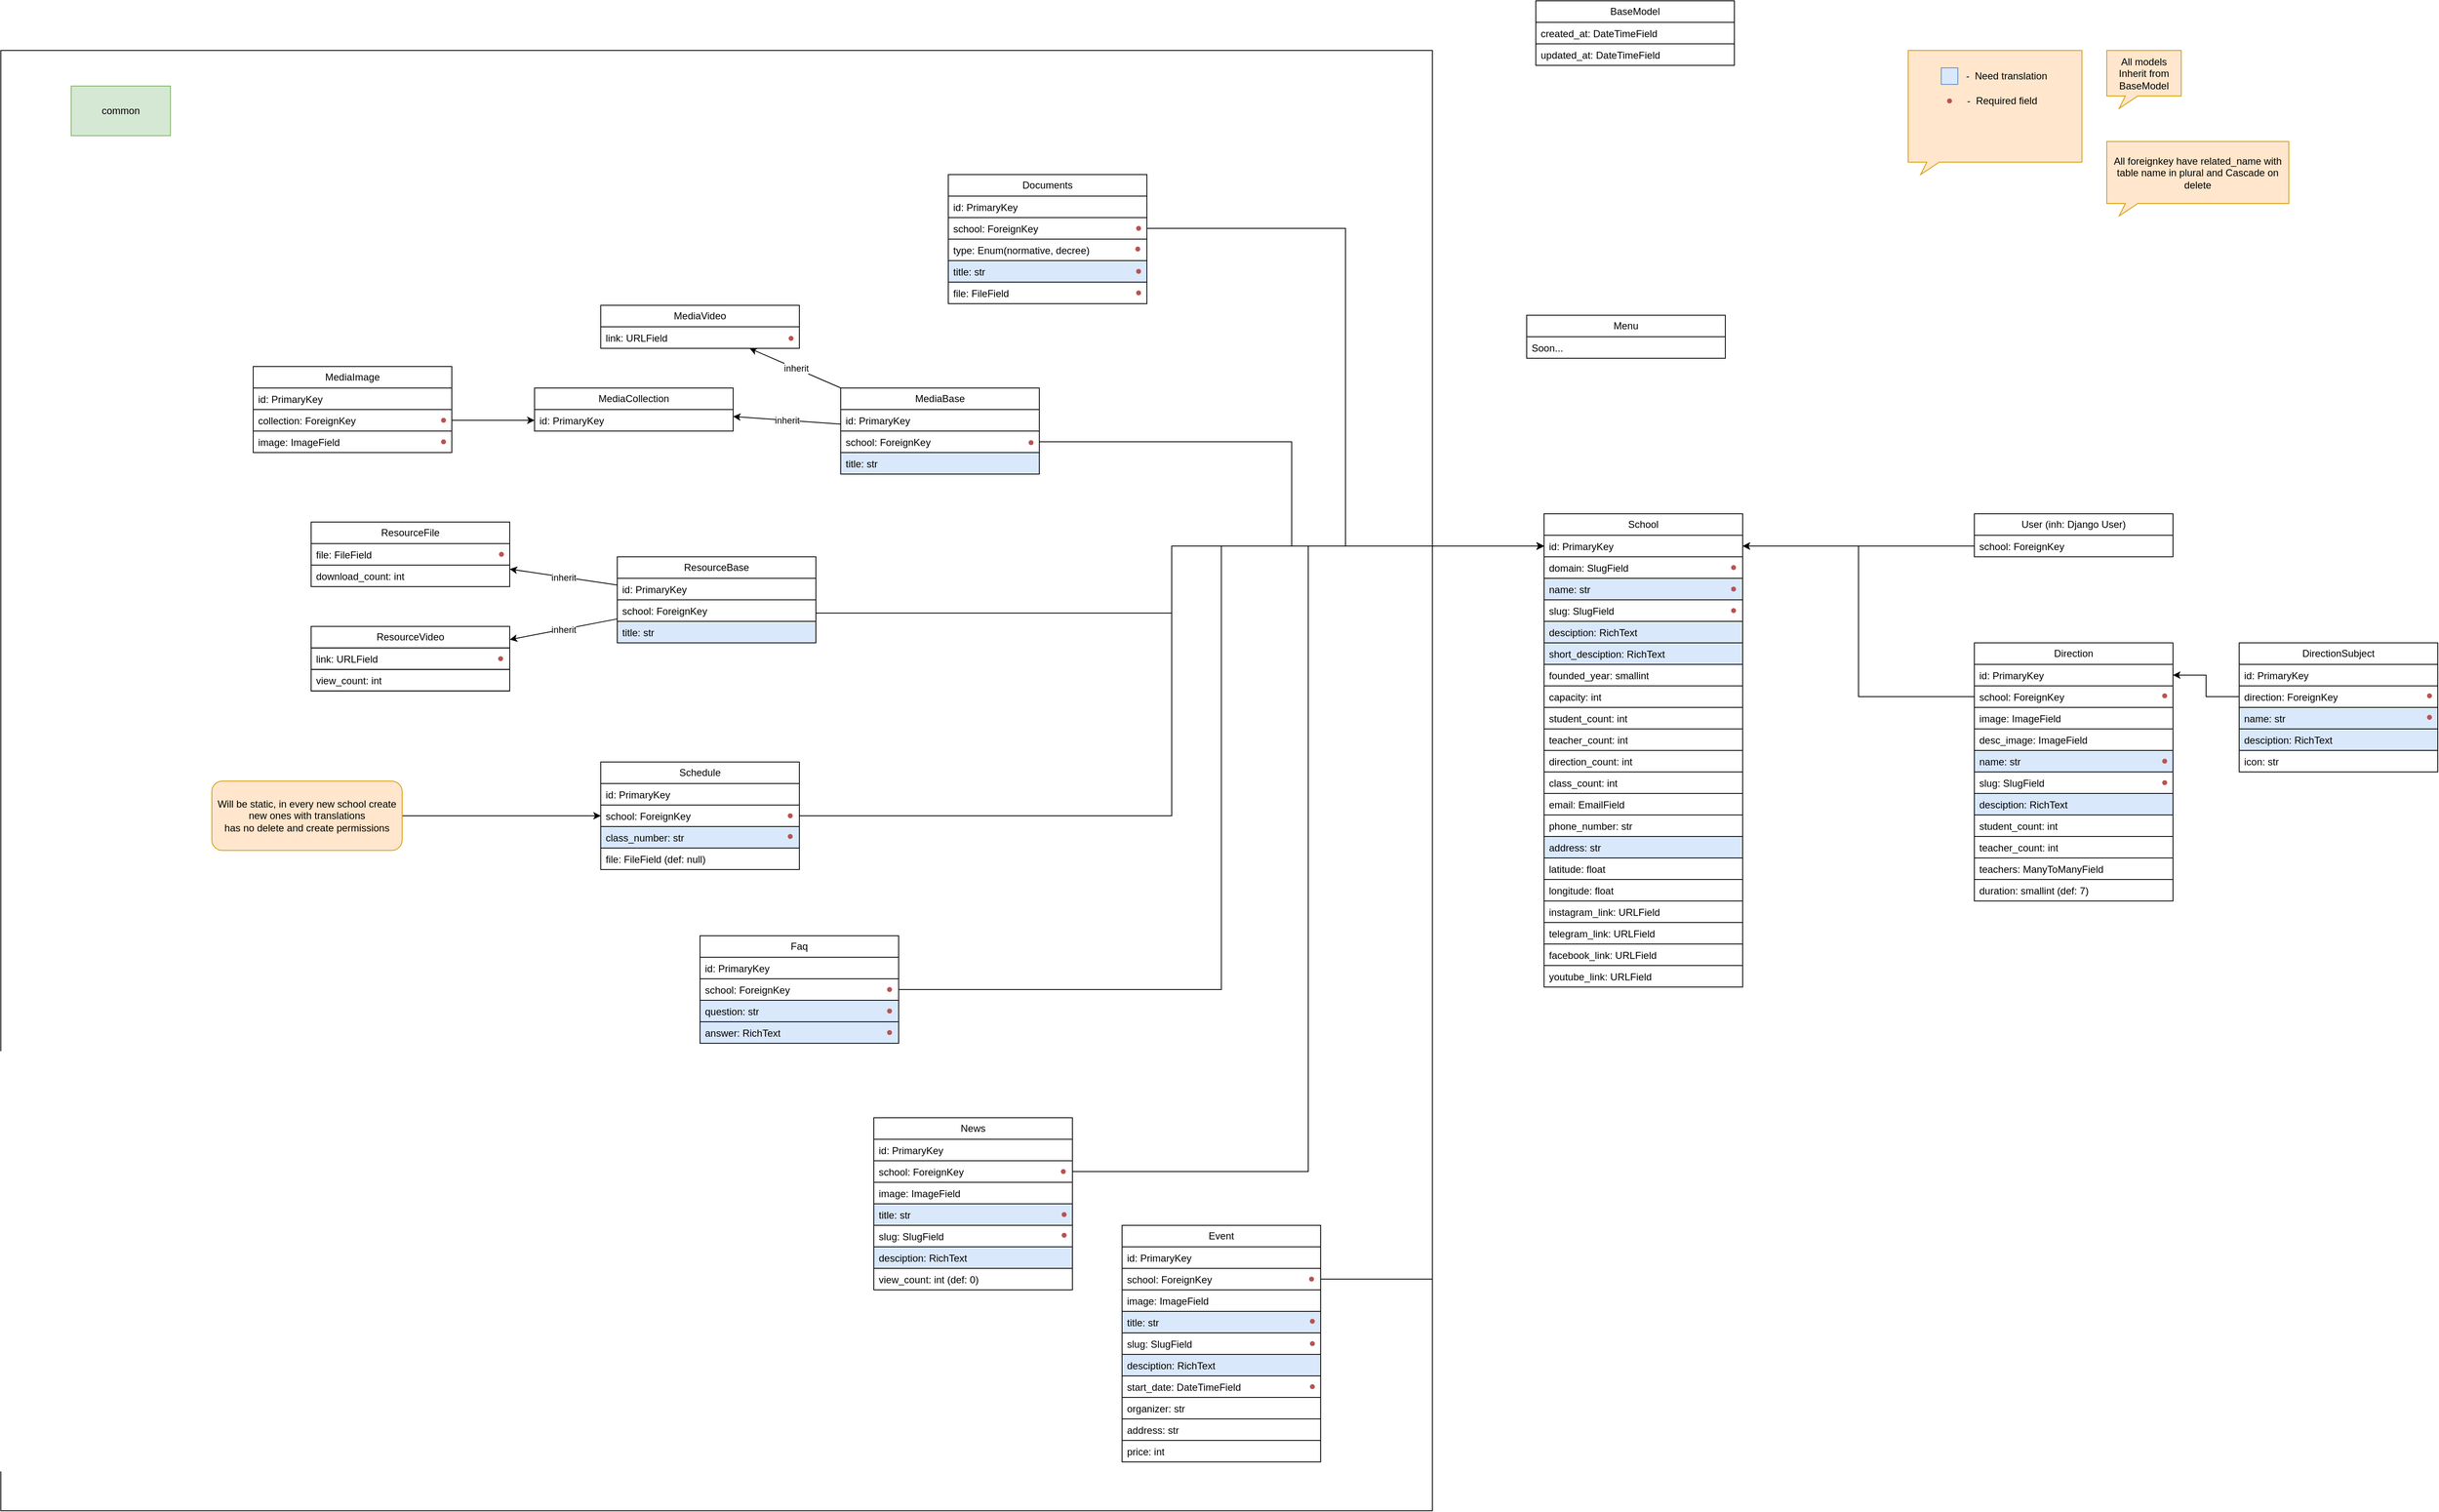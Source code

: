 <mxfile>
    <diagram name="Страница — 1" id="idz48Kh1N43ma_Tko4TW">
        <mxGraphModel dx="1092" dy="522" grid="1" gridSize="10" guides="1" tooltips="1" connect="1" arrows="1" fold="1" page="1" pageScale="1" pageWidth="10000" pageHeight="10000" math="0" shadow="0">
            <root>
                <mxCell id="0"/>
                <mxCell id="1" parent="0"/>
                <mxCell id="mSaknpqcMUBJ54xvDAs8-65" value="User (inh: Django User)" style="swimlane;fontStyle=0;childLayout=stackLayout;horizontal=1;startSize=26;fillColor=none;horizontalStack=0;resizeParent=1;resizeParentMax=0;resizeLast=0;collapsible=1;marginBottom=0;whiteSpace=wrap;html=1;" parent="1" vertex="1">
                    <mxGeometry x="4350" y="1060" width="240" height="52" as="geometry"/>
                </mxCell>
                <mxCell id="mSaknpqcMUBJ54xvDAs8-66" value="school: ForeignKey" style="text;strokeColor=default;fillColor=none;align=left;verticalAlign=top;spacingLeft=4;spacingRight=4;overflow=hidden;rotatable=0;points=[[0,0.5],[1,0.5]];portConstraint=eastwest;whiteSpace=wrap;html=1;" parent="mSaknpqcMUBJ54xvDAs8-65" vertex="1">
                    <mxGeometry y="26" width="240" height="26" as="geometry"/>
                </mxCell>
                <mxCell id="mSaknpqcMUBJ54xvDAs8-78" style="edgeStyle=orthogonalEdgeStyle;rounded=0;orthogonalLoop=1;jettySize=auto;html=1;" parent="1" source="mSaknpqcMUBJ54xvDAs8-66" target="mSaknpqcMUBJ54xvDAs8-53" edge="1">
                    <mxGeometry relative="1" as="geometry"/>
                </mxCell>
                <mxCell id="mSaknpqcMUBJ54xvDAs8-93" style="edgeStyle=orthogonalEdgeStyle;rounded=0;orthogonalLoop=1;jettySize=auto;html=1;" parent="1" source="mSaknpqcMUBJ54xvDAs8-92" target="mSaknpqcMUBJ54xvDAs8-53" edge="1">
                    <mxGeometry relative="1" as="geometry"/>
                </mxCell>
                <mxCell id="mSaknpqcMUBJ54xvDAs8-113" value="BaseModel" style="swimlane;fontStyle=0;childLayout=stackLayout;horizontal=1;startSize=26;fillColor=none;horizontalStack=0;resizeParent=1;resizeParentMax=0;resizeLast=0;collapsible=1;marginBottom=0;whiteSpace=wrap;html=1;" parent="1" vertex="1">
                    <mxGeometry x="3820" y="440" width="240" height="78" as="geometry"/>
                </mxCell>
                <mxCell id="mSaknpqcMUBJ54xvDAs8-114" value="created_at: DateTimeField" style="text;strokeColor=default;fillColor=none;align=left;verticalAlign=top;spacingLeft=4;spacingRight=4;overflow=hidden;rotatable=0;points=[[0,0.5],[1,0.5]];portConstraint=eastwest;whiteSpace=wrap;html=1;" parent="mSaknpqcMUBJ54xvDAs8-113" vertex="1">
                    <mxGeometry y="26" width="240" height="26" as="geometry"/>
                </mxCell>
                <mxCell id="mSaknpqcMUBJ54xvDAs8-115" value="updated_at: DateTimeField" style="text;strokeColor=default;fillColor=none;align=left;verticalAlign=top;spacingLeft=4;spacingRight=4;overflow=hidden;rotatable=0;points=[[0,0.5],[1,0.5]];portConstraint=eastwest;whiteSpace=wrap;html=1;" parent="mSaknpqcMUBJ54xvDAs8-113" vertex="1">
                    <mxGeometry y="52" width="240" height="26" as="geometry"/>
                </mxCell>
                <mxCell id="mSaknpqcMUBJ54xvDAs8-118" value="All models&lt;div&gt;Inherit from&lt;/div&gt;&lt;div&gt;BaseModel&lt;/div&gt;" style="whiteSpace=wrap;html=1;shape=mxgraph.basic.rectCallout;dx=30;dy=15;boundedLbl=1;fillColor=#ffe6cc;strokeColor=#d79b00;" parent="1" vertex="1">
                    <mxGeometry x="4510" y="500" width="90" height="70" as="geometry"/>
                </mxCell>
                <mxCell id="mSaknpqcMUBJ54xvDAs8-126" style="edgeStyle=orthogonalEdgeStyle;rounded=0;orthogonalLoop=1;jettySize=auto;html=1;" parent="1" source="mSaknpqcMUBJ54xvDAs8-125" target="mSaknpqcMUBJ54xvDAs8-123" edge="1">
                    <mxGeometry relative="1" as="geometry"/>
                </mxCell>
                <mxCell id="mSaknpqcMUBJ54xvDAs8-134" value="All foreignkey&amp;nbsp;&lt;span style=&quot;background-color: transparent; color: light-dark(rgb(0, 0, 0), rgb(255, 255, 255));&quot;&gt;have&amp;nbsp;related_name with table name in plural and Cascade on delete&lt;/span&gt;" style="whiteSpace=wrap;html=1;shape=mxgraph.basic.rectCallout;dx=30;dy=15;boundedLbl=1;fillColor=#ffe6cc;strokeColor=#d79b00;" parent="1" vertex="1">
                    <mxGeometry x="4510" y="610" width="220" height="90" as="geometry"/>
                </mxCell>
                <mxCell id="mSaknpqcMUBJ54xvDAs8-146" style="edgeStyle=orthogonalEdgeStyle;rounded=0;orthogonalLoop=1;jettySize=auto;html=1;" parent="1" source="mSaknpqcMUBJ54xvDAs8-137" target="mSaknpqcMUBJ54xvDAs8-53" edge="1">
                    <mxGeometry relative="1" as="geometry"/>
                </mxCell>
                <mxCell id="mSaknpqcMUBJ54xvDAs8-169" style="edgeStyle=orthogonalEdgeStyle;rounded=0;orthogonalLoop=1;jettySize=auto;html=1;" parent="1" source="mSaknpqcMUBJ54xvDAs8-163" target="mSaknpqcMUBJ54xvDAs8-53" edge="1">
                    <mxGeometry relative="1" as="geometry"/>
                </mxCell>
                <mxCell id="mSaknpqcMUBJ54xvDAs8-186" style="edgeStyle=orthogonalEdgeStyle;rounded=0;orthogonalLoop=1;jettySize=auto;html=1;" parent="1" source="mSaknpqcMUBJ54xvDAs8-177" target="mSaknpqcMUBJ54xvDAs8-53" edge="1">
                    <mxGeometry relative="1" as="geometry"/>
                </mxCell>
                <mxCell id="mSaknpqcMUBJ54xvDAs8-206" style="edgeStyle=orthogonalEdgeStyle;rounded=0;orthogonalLoop=1;jettySize=auto;html=1;" parent="1" source="mSaknpqcMUBJ54xvDAs8-205" target="mSaknpqcMUBJ54xvDAs8-200" edge="1">
                    <mxGeometry relative="1" as="geometry"/>
                </mxCell>
                <mxCell id="mSaknpqcMUBJ54xvDAs8-205" value="Will be static, in every new school create new ones with translations&lt;div&gt;has no delete and create permissions&lt;/div&gt;" style="rounded=1;whiteSpace=wrap;html=1;fillColor=#ffe6cc;strokeColor=#d79b00;" parent="1" vertex="1">
                    <mxGeometry x="2220" y="1383.13" width="230" height="83.75" as="geometry"/>
                </mxCell>
                <mxCell id="mSaknpqcMUBJ54xvDAs8-207" style="edgeStyle=orthogonalEdgeStyle;rounded=0;orthogonalLoop=1;jettySize=auto;html=1;" parent="1" source="mSaknpqcMUBJ54xvDAs8-202" target="mSaknpqcMUBJ54xvDAs8-53" edge="1">
                    <mxGeometry relative="1" as="geometry"/>
                </mxCell>
                <mxCell id="mSaknpqcMUBJ54xvDAs8-230" value="" style="group" parent="1" vertex="1" connectable="0">
                    <mxGeometry x="4270" y="500" width="210" height="150" as="geometry"/>
                </mxCell>
                <mxCell id="mSaknpqcMUBJ54xvDAs8-156" value="" style="whiteSpace=wrap;html=1;shape=mxgraph.basic.rectCallout;dx=30;dy=15;boundedLbl=1;strokeColor=#d79b00;fillColor=#ffe6cc;" parent="mSaknpqcMUBJ54xvDAs8-230" vertex="1">
                    <mxGeometry width="210" height="150" as="geometry"/>
                </mxCell>
                <mxCell id="mSaknpqcMUBJ54xvDAs8-224" value="" style="group" parent="mSaknpqcMUBJ54xvDAs8-230" vertex="1" connectable="0">
                    <mxGeometry x="40" y="16" width="130" height="30" as="geometry"/>
                </mxCell>
                <mxCell id="mSaknpqcMUBJ54xvDAs8-221" value="&amp;nbsp;-&amp;nbsp; Need translation" style="rounded=0;whiteSpace=wrap;html=1;fillColor=none;align=right;strokeColor=none;" parent="mSaknpqcMUBJ54xvDAs8-224" vertex="1">
                    <mxGeometry width="130" height="30" as="geometry"/>
                </mxCell>
                <mxCell id="mSaknpqcMUBJ54xvDAs8-223" value="" style="rounded=0;whiteSpace=wrap;html=1;fillColor=#dae8fc;strokeColor=#6c8ebf;" parent="mSaknpqcMUBJ54xvDAs8-224" vertex="1">
                    <mxGeometry y="5" width="20" height="20" as="geometry"/>
                </mxCell>
                <mxCell id="mSaknpqcMUBJ54xvDAs8-225" value="" style="group" parent="mSaknpqcMUBJ54xvDAs8-230" vertex="1" connectable="0">
                    <mxGeometry x="40" y="46" width="130" height="30" as="geometry"/>
                </mxCell>
                <mxCell id="mSaknpqcMUBJ54xvDAs8-229" value="" style="group" parent="mSaknpqcMUBJ54xvDAs8-225" vertex="1" connectable="0">
                    <mxGeometry width="130" height="30" as="geometry"/>
                </mxCell>
                <mxCell id="mSaknpqcMUBJ54xvDAs8-226" value="-&amp;nbsp; Required field" style="rounded=0;whiteSpace=wrap;html=1;fillColor=none;align=right;strokeColor=none;" parent="mSaknpqcMUBJ54xvDAs8-229" vertex="1">
                    <mxGeometry x="-2" width="120" height="30" as="geometry"/>
                </mxCell>
                <mxCell id="mSaknpqcMUBJ54xvDAs8-228" value="" style="shape=waypoint;sketch=0;fillStyle=solid;size=6;pointerEvents=1;points=[];fillColor=#f8cecc;resizable=0;rotatable=0;perimeter=centerPerimeter;snapToPoint=1;strokeColor=#b85450;" parent="mSaknpqcMUBJ54xvDAs8-229" vertex="1">
                    <mxGeometry y="5" width="20" height="20" as="geometry"/>
                </mxCell>
                <mxCell id="mSaknpqcMUBJ54xvDAs8-254" style="edgeStyle=orthogonalEdgeStyle;rounded=0;orthogonalLoop=1;jettySize=auto;html=1;" parent="1" source="mSaknpqcMUBJ54xvDAs8-251" target="mSaknpqcMUBJ54xvDAs8-53" edge="1">
                    <mxGeometry relative="1" as="geometry">
                        <Array as="points">
                            <mxPoint x="3380" y="1180"/>
                            <mxPoint x="3380" y="1099"/>
                        </Array>
                    </mxGeometry>
                </mxCell>
                <mxCell id="mSaknpqcMUBJ54xvDAs8-272" value="" style="group" parent="1" vertex="1" connectable="0">
                    <mxGeometry x="2690" y="1360" width="240" height="130" as="geometry"/>
                </mxCell>
                <mxCell id="mSaknpqcMUBJ54xvDAs8-200" value="Schedule" style="swimlane;fontStyle=0;childLayout=stackLayout;horizontal=1;startSize=26;fillColor=none;horizontalStack=0;resizeParent=1;resizeParentMax=0;resizeLast=0;collapsible=1;marginBottom=0;whiteSpace=wrap;html=1;" parent="mSaknpqcMUBJ54xvDAs8-272" vertex="1">
                    <mxGeometry width="240" height="130" as="geometry"/>
                </mxCell>
                <mxCell id="mSaknpqcMUBJ54xvDAs8-201" value="id: PrimaryKey" style="text;strokeColor=default;fillColor=none;align=left;verticalAlign=top;spacingLeft=4;spacingRight=4;overflow=hidden;rotatable=0;points=[[0,0.5],[1,0.5]];portConstraint=eastwest;whiteSpace=wrap;html=1;" parent="mSaknpqcMUBJ54xvDAs8-200" vertex="1">
                    <mxGeometry y="26" width="240" height="26" as="geometry"/>
                </mxCell>
                <mxCell id="mSaknpqcMUBJ54xvDAs8-202" value="school: ForeignKey" style="text;strokeColor=default;fillColor=none;align=left;verticalAlign=top;spacingLeft=4;spacingRight=4;overflow=hidden;rotatable=0;points=[[0,0.5],[1,0.5]];portConstraint=eastwest;whiteSpace=wrap;html=1;" parent="mSaknpqcMUBJ54xvDAs8-200" vertex="1">
                    <mxGeometry y="52" width="240" height="26" as="geometry"/>
                </mxCell>
                <mxCell id="mSaknpqcMUBJ54xvDAs8-203" value="class_number: str" style="text;strokeColor=#000000;fillColor=#dae8fc;align=left;verticalAlign=top;spacingLeft=4;spacingRight=4;overflow=hidden;rotatable=0;points=[[0,0.5],[1,0.5]];portConstraint=eastwest;whiteSpace=wrap;html=1;" parent="mSaknpqcMUBJ54xvDAs8-200" vertex="1">
                    <mxGeometry y="78" width="240" height="26" as="geometry"/>
                </mxCell>
                <mxCell id="mSaknpqcMUBJ54xvDAs8-204" value="file: FileField (def: null)" style="text;strokeColor=#000000;fillColor=none;align=left;verticalAlign=top;spacingLeft=4;spacingRight=4;overflow=hidden;rotatable=0;points=[[0,0.5],[1,0.5]];portConstraint=eastwest;whiteSpace=wrap;html=1;" parent="mSaknpqcMUBJ54xvDAs8-200" vertex="1">
                    <mxGeometry y="104" width="240" height="26" as="geometry"/>
                </mxCell>
                <mxCell id="mSaknpqcMUBJ54xvDAs8-241" value="&#xa;" style="shape=waypoint;sketch=0;fillStyle=solid;size=6;pointerEvents=1;points=[];fillColor=#f8cecc;resizable=0;rotatable=0;perimeter=centerPerimeter;snapToPoint=1;strokeColor=#b85450;" parent="mSaknpqcMUBJ54xvDAs8-272" vertex="1">
                    <mxGeometry x="219" y="80" width="20" height="20" as="geometry"/>
                </mxCell>
                <mxCell id="mSaknpqcMUBJ54xvDAs8-242" value="&#xa;" style="shape=waypoint;sketch=0;fillStyle=solid;size=6;pointerEvents=1;points=[];fillColor=#f8cecc;resizable=0;rotatable=0;perimeter=centerPerimeter;snapToPoint=1;strokeColor=#b85450;" parent="mSaknpqcMUBJ54xvDAs8-272" vertex="1">
                    <mxGeometry x="219" y="55" width="20" height="20" as="geometry"/>
                </mxCell>
                <mxCell id="mSaknpqcMUBJ54xvDAs8-273" value="" style="group" parent="1" vertex="1" connectable="0">
                    <mxGeometry x="2810" y="1570" width="240" height="130" as="geometry"/>
                </mxCell>
                <mxCell id="mSaknpqcMUBJ54xvDAs8-175" value="Faq" style="swimlane;fontStyle=0;childLayout=stackLayout;horizontal=1;startSize=26;fillColor=none;horizontalStack=0;resizeParent=1;resizeParentMax=0;resizeLast=0;collapsible=1;marginBottom=0;whiteSpace=wrap;html=1;" parent="mSaknpqcMUBJ54xvDAs8-273" vertex="1">
                    <mxGeometry width="240" height="130" as="geometry"/>
                </mxCell>
                <mxCell id="mSaknpqcMUBJ54xvDAs8-176" value="id: PrimaryKey" style="text;strokeColor=default;fillColor=none;align=left;verticalAlign=top;spacingLeft=4;spacingRight=4;overflow=hidden;rotatable=0;points=[[0,0.5],[1,0.5]];portConstraint=eastwest;whiteSpace=wrap;html=1;" parent="mSaknpqcMUBJ54xvDAs8-175" vertex="1">
                    <mxGeometry y="26" width="240" height="26" as="geometry"/>
                </mxCell>
                <mxCell id="mSaknpqcMUBJ54xvDAs8-177" value="school: ForeignKey" style="text;strokeColor=default;fillColor=none;align=left;verticalAlign=top;spacingLeft=4;spacingRight=4;overflow=hidden;rotatable=0;points=[[0,0.5],[1,0.5]];portConstraint=eastwest;whiteSpace=wrap;html=1;" parent="mSaknpqcMUBJ54xvDAs8-175" vertex="1">
                    <mxGeometry y="52" width="240" height="26" as="geometry"/>
                </mxCell>
                <mxCell id="mSaknpqcMUBJ54xvDAs8-179" value="question: str" style="text;strokeColor=#000000;fillColor=#dae8fc;align=left;verticalAlign=top;spacingLeft=4;spacingRight=4;overflow=hidden;rotatable=0;points=[[0,0.5],[1,0.5]];portConstraint=eastwest;whiteSpace=wrap;html=1;" parent="mSaknpqcMUBJ54xvDAs8-175" vertex="1">
                    <mxGeometry y="78" width="240" height="26" as="geometry"/>
                </mxCell>
                <mxCell id="mSaknpqcMUBJ54xvDAs8-181" value="answer: RichText" style="text;strokeColor=#000000;fillColor=#dae8fc;align=left;verticalAlign=top;spacingLeft=4;spacingRight=4;overflow=hidden;rotatable=0;points=[[0,0.5],[1,0.5]];portConstraint=eastwest;whiteSpace=wrap;html=1;" parent="mSaknpqcMUBJ54xvDAs8-175" vertex="1">
                    <mxGeometry y="104" width="240" height="26" as="geometry"/>
                </mxCell>
                <mxCell id="mSaknpqcMUBJ54xvDAs8-238" value="&#xa;" style="shape=waypoint;sketch=0;fillStyle=solid;size=6;pointerEvents=1;points=[];fillColor=#f8cecc;resizable=0;rotatable=0;perimeter=centerPerimeter;snapToPoint=1;strokeColor=#b85450;" parent="mSaknpqcMUBJ54xvDAs8-273" vertex="1">
                    <mxGeometry x="219" y="55" width="20" height="20" as="geometry"/>
                </mxCell>
                <mxCell id="mSaknpqcMUBJ54xvDAs8-239" value="&#xa;" style="shape=waypoint;sketch=0;fillStyle=solid;size=6;pointerEvents=1;points=[];fillColor=#f8cecc;resizable=0;rotatable=0;perimeter=centerPerimeter;snapToPoint=1;strokeColor=#b85450;" parent="mSaknpqcMUBJ54xvDAs8-273" vertex="1">
                    <mxGeometry x="219" y="81" width="20" height="20" as="geometry"/>
                </mxCell>
                <mxCell id="mSaknpqcMUBJ54xvDAs8-240" value="&#xa;" style="shape=waypoint;sketch=0;fillStyle=solid;size=6;pointerEvents=1;points=[];fillColor=#f8cecc;resizable=0;rotatable=0;perimeter=centerPerimeter;snapToPoint=1;strokeColor=#b85450;" parent="mSaknpqcMUBJ54xvDAs8-273" vertex="1">
                    <mxGeometry x="219" y="107" width="20" height="20" as="geometry"/>
                </mxCell>
                <mxCell id="mSaknpqcMUBJ54xvDAs8-274" value="" style="group" parent="1" vertex="1" connectable="0">
                    <mxGeometry x="3020" y="1790" width="240" height="208" as="geometry"/>
                </mxCell>
                <mxCell id="mSaknpqcMUBJ54xvDAs8-135" value="News" style="swimlane;fontStyle=0;childLayout=stackLayout;horizontal=1;startSize=26;fillColor=none;horizontalStack=0;resizeParent=1;resizeParentMax=0;resizeLast=0;collapsible=1;marginBottom=0;whiteSpace=wrap;html=1;" parent="mSaknpqcMUBJ54xvDAs8-274" vertex="1">
                    <mxGeometry width="240" height="208" as="geometry"/>
                </mxCell>
                <mxCell id="mSaknpqcMUBJ54xvDAs8-136" value="id: PrimaryKey" style="text;strokeColor=default;fillColor=none;align=left;verticalAlign=top;spacingLeft=4;spacingRight=4;overflow=hidden;rotatable=0;points=[[0,0.5],[1,0.5]];portConstraint=eastwest;whiteSpace=wrap;html=1;" parent="mSaknpqcMUBJ54xvDAs8-135" vertex="1">
                    <mxGeometry y="26" width="240" height="26" as="geometry"/>
                </mxCell>
                <mxCell id="mSaknpqcMUBJ54xvDAs8-137" value="school: ForeignKey" style="text;strokeColor=default;fillColor=none;align=left;verticalAlign=top;spacingLeft=4;spacingRight=4;overflow=hidden;rotatable=0;points=[[0,0.5],[1,0.5]];portConstraint=eastwest;whiteSpace=wrap;html=1;" parent="mSaknpqcMUBJ54xvDAs8-135" vertex="1">
                    <mxGeometry y="52" width="240" height="26" as="geometry"/>
                </mxCell>
                <mxCell id="mSaknpqcMUBJ54xvDAs8-138" value="image: ImageField" style="text;strokeColor=default;fillColor=none;align=left;verticalAlign=top;spacingLeft=4;spacingRight=4;overflow=hidden;rotatable=0;points=[[0,0.5],[1,0.5]];portConstraint=eastwest;whiteSpace=wrap;html=1;" parent="mSaknpqcMUBJ54xvDAs8-135" vertex="1">
                    <mxGeometry y="78" width="240" height="26" as="geometry"/>
                </mxCell>
                <mxCell id="mSaknpqcMUBJ54xvDAs8-152" value="title: str" style="text;strokeColor=#000000;fillColor=#dae8fc;align=left;verticalAlign=top;spacingLeft=4;spacingRight=4;overflow=hidden;rotatable=0;points=[[0,0.5],[1,0.5]];portConstraint=eastwest;whiteSpace=wrap;html=1;" parent="mSaknpqcMUBJ54xvDAs8-135" vertex="1">
                    <mxGeometry y="104" width="240" height="26" as="geometry"/>
                </mxCell>
                <mxCell id="mSaknpqcMUBJ54xvDAs8-140" value="slug: SlugField" style="text;strokeColor=#000000;fillColor=none;align=left;verticalAlign=top;spacingLeft=4;spacingRight=4;overflow=hidden;rotatable=0;points=[[0,0.5],[1,0.5]];portConstraint=eastwest;whiteSpace=wrap;html=1;" parent="mSaknpqcMUBJ54xvDAs8-135" vertex="1">
                    <mxGeometry y="130" width="240" height="26" as="geometry"/>
                </mxCell>
                <mxCell id="mSaknpqcMUBJ54xvDAs8-141" value="desciption: RichText" style="text;strokeColor=#000000;fillColor=#dae8fc;align=left;verticalAlign=top;spacingLeft=4;spacingRight=4;overflow=hidden;rotatable=0;points=[[0,0.5],[1,0.5]];portConstraint=eastwest;whiteSpace=wrap;html=1;" parent="mSaknpqcMUBJ54xvDAs8-135" vertex="1">
                    <mxGeometry y="156" width="240" height="26" as="geometry"/>
                </mxCell>
                <mxCell id="mSaknpqcMUBJ54xvDAs8-142" value="view_count: int (def: 0)" style="text;align=left;verticalAlign=top;spacingLeft=4;spacingRight=4;overflow=hidden;rotatable=0;points=[[0,0.5],[1,0.5]];portConstraint=eastwest;whiteSpace=wrap;html=1;strokeColor=default;" parent="mSaknpqcMUBJ54xvDAs8-135" vertex="1">
                    <mxGeometry y="182" width="240" height="26" as="geometry"/>
                </mxCell>
                <mxCell id="mSaknpqcMUBJ54xvDAs8-235" value="&#xa;" style="shape=waypoint;sketch=0;fillStyle=solid;size=6;pointerEvents=1;points=[];fillColor=#f8cecc;resizable=0;rotatable=0;perimeter=centerPerimeter;snapToPoint=1;strokeColor=#b85450;" parent="mSaknpqcMUBJ54xvDAs8-274" vertex="1">
                    <mxGeometry x="219" y="55" width="20" height="20" as="geometry"/>
                </mxCell>
                <mxCell id="mSaknpqcMUBJ54xvDAs8-236" value="&#xa;" style="shape=waypoint;sketch=0;fillStyle=solid;size=6;pointerEvents=1;points=[];fillColor=#f8cecc;resizable=0;rotatable=0;perimeter=centerPerimeter;snapToPoint=1;strokeColor=#b85450;" parent="mSaknpqcMUBJ54xvDAs8-274" vertex="1">
                    <mxGeometry x="220" y="107" width="20" height="20" as="geometry"/>
                </mxCell>
                <mxCell id="mSaknpqcMUBJ54xvDAs8-237" value="&#xa;" style="shape=waypoint;sketch=0;fillStyle=solid;size=6;pointerEvents=1;points=[];fillColor=#f8cecc;resizable=0;rotatable=0;perimeter=centerPerimeter;snapToPoint=1;strokeColor=#b85450;" parent="mSaknpqcMUBJ54xvDAs8-274" vertex="1">
                    <mxGeometry x="220" y="132" width="20" height="20" as="geometry"/>
                </mxCell>
                <mxCell id="mSaknpqcMUBJ54xvDAs8-275" value="" style="group" parent="1" vertex="1" connectable="0">
                    <mxGeometry x="3320" y="1920" width="240" height="286" as="geometry"/>
                </mxCell>
                <mxCell id="mSaknpqcMUBJ54xvDAs8-161" value="Event" style="swimlane;fontStyle=0;childLayout=stackLayout;horizontal=1;startSize=26;fillColor=none;horizontalStack=0;resizeParent=1;resizeParentMax=0;resizeLast=0;collapsible=1;marginBottom=0;whiteSpace=wrap;html=1;" parent="mSaknpqcMUBJ54xvDAs8-275" vertex="1">
                    <mxGeometry width="240" height="286" as="geometry"/>
                </mxCell>
                <mxCell id="mSaknpqcMUBJ54xvDAs8-162" value="id: PrimaryKey" style="text;strokeColor=default;fillColor=none;align=left;verticalAlign=top;spacingLeft=4;spacingRight=4;overflow=hidden;rotatable=0;points=[[0,0.5],[1,0.5]];portConstraint=eastwest;whiteSpace=wrap;html=1;" parent="mSaknpqcMUBJ54xvDAs8-161" vertex="1">
                    <mxGeometry y="26" width="240" height="26" as="geometry"/>
                </mxCell>
                <mxCell id="mSaknpqcMUBJ54xvDAs8-163" value="school: ForeignKey" style="text;strokeColor=default;fillColor=none;align=left;verticalAlign=top;spacingLeft=4;spacingRight=4;overflow=hidden;rotatable=0;points=[[0,0.5],[1,0.5]];portConstraint=eastwest;whiteSpace=wrap;html=1;" parent="mSaknpqcMUBJ54xvDAs8-161" vertex="1">
                    <mxGeometry y="52" width="240" height="26" as="geometry"/>
                </mxCell>
                <mxCell id="mSaknpqcMUBJ54xvDAs8-164" value="image: ImageField" style="text;strokeColor=default;fillColor=none;align=left;verticalAlign=top;spacingLeft=4;spacingRight=4;overflow=hidden;rotatable=0;points=[[0,0.5],[1,0.5]];portConstraint=eastwest;whiteSpace=wrap;html=1;" parent="mSaknpqcMUBJ54xvDAs8-161" vertex="1">
                    <mxGeometry y="78" width="240" height="26" as="geometry"/>
                </mxCell>
                <mxCell id="mSaknpqcMUBJ54xvDAs8-165" value="title: str" style="text;strokeColor=#000000;fillColor=#dae8fc;align=left;verticalAlign=top;spacingLeft=4;spacingRight=4;overflow=hidden;rotatable=0;points=[[0,0.5],[1,0.5]];portConstraint=eastwest;whiteSpace=wrap;html=1;" parent="mSaknpqcMUBJ54xvDAs8-161" vertex="1">
                    <mxGeometry y="104" width="240" height="26" as="geometry"/>
                </mxCell>
                <mxCell id="mSaknpqcMUBJ54xvDAs8-166" value="slug: SlugField" style="text;strokeColor=#000000;fillColor=none;align=left;verticalAlign=top;spacingLeft=4;spacingRight=4;overflow=hidden;rotatable=0;points=[[0,0.5],[1,0.5]];portConstraint=eastwest;whiteSpace=wrap;html=1;" parent="mSaknpqcMUBJ54xvDAs8-161" vertex="1">
                    <mxGeometry y="130" width="240" height="26" as="geometry"/>
                </mxCell>
                <mxCell id="mSaknpqcMUBJ54xvDAs8-167" value="desciption: RichText" style="text;strokeColor=#000000;fillColor=#dae8fc;align=left;verticalAlign=top;spacingLeft=4;spacingRight=4;overflow=hidden;rotatable=0;points=[[0,0.5],[1,0.5]];portConstraint=eastwest;whiteSpace=wrap;html=1;" parent="mSaknpqcMUBJ54xvDAs8-161" vertex="1">
                    <mxGeometry y="156" width="240" height="26" as="geometry"/>
                </mxCell>
                <mxCell id="mSaknpqcMUBJ54xvDAs8-170" value="start_date: DateTimeField" style="text;align=left;verticalAlign=top;spacingLeft=4;spacingRight=4;overflow=hidden;rotatable=0;points=[[0,0.5],[1,0.5]];portConstraint=eastwest;whiteSpace=wrap;html=1;strokeColor=default;" parent="mSaknpqcMUBJ54xvDAs8-161" vertex="1">
                    <mxGeometry y="182" width="240" height="26" as="geometry"/>
                </mxCell>
                <mxCell id="mSaknpqcMUBJ54xvDAs8-168" value="organizer: str" style="text;align=left;verticalAlign=top;spacingLeft=4;spacingRight=4;overflow=hidden;rotatable=0;points=[[0,0.5],[1,0.5]];portConstraint=eastwest;whiteSpace=wrap;html=1;strokeColor=default;" parent="mSaknpqcMUBJ54xvDAs8-161" vertex="1">
                    <mxGeometry y="208" width="240" height="26" as="geometry"/>
                </mxCell>
                <mxCell id="mSaknpqcMUBJ54xvDAs8-173" value="address: str" style="text;align=left;verticalAlign=top;spacingLeft=4;spacingRight=4;overflow=hidden;rotatable=0;points=[[0,0.5],[1,0.5]];portConstraint=eastwest;whiteSpace=wrap;html=1;strokeColor=default;" parent="mSaknpqcMUBJ54xvDAs8-161" vertex="1">
                    <mxGeometry y="234" width="240" height="26" as="geometry"/>
                </mxCell>
                <mxCell id="mSaknpqcMUBJ54xvDAs8-174" value="price: int" style="text;align=left;verticalAlign=top;spacingLeft=4;spacingRight=4;overflow=hidden;rotatable=0;points=[[0,0.5],[1,0.5]];portConstraint=eastwest;whiteSpace=wrap;html=1;strokeColor=default;" parent="mSaknpqcMUBJ54xvDAs8-161" vertex="1">
                    <mxGeometry y="260" width="240" height="26" as="geometry"/>
                </mxCell>
                <mxCell id="mSaknpqcMUBJ54xvDAs8-231" value="" style="shape=waypoint;sketch=0;fillStyle=solid;size=6;pointerEvents=1;points=[];fillColor=#f8cecc;resizable=0;rotatable=0;perimeter=centerPerimeter;snapToPoint=1;strokeColor=#b85450;" parent="mSaknpqcMUBJ54xvDAs8-275" vertex="1">
                    <mxGeometry x="219" y="55" width="20" height="20" as="geometry"/>
                </mxCell>
                <mxCell id="mSaknpqcMUBJ54xvDAs8-232" value="" style="shape=waypoint;sketch=0;fillStyle=solid;size=6;pointerEvents=1;points=[];fillColor=#f8cecc;resizable=0;rotatable=0;perimeter=centerPerimeter;snapToPoint=1;strokeColor=#b85450;" parent="mSaknpqcMUBJ54xvDAs8-275" vertex="1">
                    <mxGeometry x="220" y="106" width="20" height="20" as="geometry"/>
                </mxCell>
                <mxCell id="mSaknpqcMUBJ54xvDAs8-233" value="" style="shape=waypoint;sketch=0;fillStyle=solid;size=6;pointerEvents=1;points=[];fillColor=#f8cecc;resizable=0;rotatable=0;perimeter=centerPerimeter;snapToPoint=1;strokeColor=#b85450;" parent="mSaknpqcMUBJ54xvDAs8-275" vertex="1">
                    <mxGeometry x="220" y="133" width="20" height="20" as="geometry"/>
                </mxCell>
                <mxCell id="mSaknpqcMUBJ54xvDAs8-234" value="" style="shape=waypoint;sketch=0;fillStyle=solid;size=6;pointerEvents=1;points=[];fillColor=#f8cecc;resizable=0;rotatable=0;perimeter=centerPerimeter;snapToPoint=1;strokeColor=#b85450;" parent="mSaknpqcMUBJ54xvDAs8-275" vertex="1">
                    <mxGeometry x="220" y="185" width="20" height="20" as="geometry"/>
                </mxCell>
                <mxCell id="mSaknpqcMUBJ54xvDAs8-276" value="" style="group" parent="1" vertex="1" connectable="0">
                    <mxGeometry x="3830" y="1060" width="240" height="546" as="geometry"/>
                </mxCell>
                <mxCell id="mSaknpqcMUBJ54xvDAs8-52" value="School" style="swimlane;fontStyle=0;childLayout=stackLayout;horizontal=1;startSize=26;fillColor=none;horizontalStack=0;resizeParent=1;resizeParentMax=0;resizeLast=0;collapsible=1;marginBottom=0;whiteSpace=wrap;html=1;" parent="mSaknpqcMUBJ54xvDAs8-276" vertex="1">
                    <mxGeometry width="240" height="572" as="geometry">
                        <mxRectangle x="3770" y="110" width="80" height="30" as="alternateBounds"/>
                    </mxGeometry>
                </mxCell>
                <mxCell id="mSaknpqcMUBJ54xvDAs8-53" value="id: PrimaryKey" style="text;strokeColor=default;fillColor=none;align=left;verticalAlign=top;spacingLeft=4;spacingRight=4;overflow=hidden;rotatable=0;points=[[0,0.5],[1,0.5]];portConstraint=eastwest;whiteSpace=wrap;html=1;" parent="mSaknpqcMUBJ54xvDAs8-52" vertex="1">
                    <mxGeometry y="26" width="240" height="26" as="geometry"/>
                </mxCell>
                <mxCell id="mSaknpqcMUBJ54xvDAs8-54" value="domain: SlugField" style="text;strokeColor=#000000;fillColor=none;align=left;verticalAlign=top;spacingLeft=4;spacingRight=4;overflow=hidden;rotatable=0;points=[[0,0.5],[1,0.5]];portConstraint=eastwest;whiteSpace=wrap;html=1;" parent="mSaknpqcMUBJ54xvDAs8-52" vertex="1">
                    <mxGeometry y="52" width="240" height="26" as="geometry"/>
                </mxCell>
                <mxCell id="mSaknpqcMUBJ54xvDAs8-382" value="name: str" style="text;strokeColor=#000000;fillColor=#dae8fc;align=left;verticalAlign=top;spacingLeft=4;spacingRight=4;overflow=hidden;rotatable=0;points=[[0,0.5],[1,0.5]];portConstraint=eastwest;whiteSpace=wrap;html=1;" parent="mSaknpqcMUBJ54xvDAs8-52" vertex="1">
                    <mxGeometry y="78" width="240" height="26" as="geometry"/>
                </mxCell>
                <mxCell id="mSaknpqcMUBJ54xvDAs8-150" value="slug:&amp;nbsp;SlugField" style="text;strokeColor=#000000;fillColor=none;align=left;verticalAlign=top;spacingLeft=4;spacingRight=4;overflow=hidden;rotatable=0;points=[[0,0.5],[1,0.5]];portConstraint=eastwest;whiteSpace=wrap;html=1;" parent="mSaknpqcMUBJ54xvDAs8-52" vertex="1">
                    <mxGeometry y="104" width="240" height="26" as="geometry"/>
                </mxCell>
                <mxCell id="mSaknpqcMUBJ54xvDAs8-55" value="desciption: RichText" style="text;strokeColor=#000000;fillColor=#dae8fc;align=left;verticalAlign=top;spacingLeft=4;spacingRight=4;overflow=hidden;rotatable=0;points=[[0,0.5],[1,0.5]];portConstraint=eastwest;whiteSpace=wrap;html=1;" parent="mSaknpqcMUBJ54xvDAs8-52" vertex="1">
                    <mxGeometry y="130" width="240" height="26" as="geometry"/>
                </mxCell>
                <mxCell id="mSaknpqcMUBJ54xvDAs8-90" value="short_desciption: RichText" style="text;strokeColor=#000000;fillColor=#dae8fc;align=left;verticalAlign=top;spacingLeft=4;spacingRight=4;overflow=hidden;rotatable=0;points=[[0,0.5],[1,0.5]];portConstraint=eastwest;whiteSpace=wrap;html=1;" parent="mSaknpqcMUBJ54xvDAs8-52" vertex="1">
                    <mxGeometry y="156" width="240" height="26" as="geometry"/>
                </mxCell>
                <mxCell id="mSaknpqcMUBJ54xvDAs8-56" value="founded_year: smallint" style="text;strokeColor=default;fillColor=none;align=left;verticalAlign=top;spacingLeft=4;spacingRight=4;overflow=hidden;rotatable=0;points=[[0,0.5],[1,0.5]];portConstraint=eastwest;whiteSpace=wrap;html=1;" parent="mSaknpqcMUBJ54xvDAs8-52" vertex="1">
                    <mxGeometry y="182" width="240" height="26" as="geometry"/>
                </mxCell>
                <mxCell id="mSaknpqcMUBJ54xvDAs8-57" value="capacity: int" style="text;strokeColor=default;fillColor=none;align=left;verticalAlign=top;spacingLeft=4;spacingRight=4;overflow=hidden;rotatable=0;points=[[0,0.5],[1,0.5]];portConstraint=eastwest;whiteSpace=wrap;html=1;" parent="mSaknpqcMUBJ54xvDAs8-52" vertex="1">
                    <mxGeometry y="208" width="240" height="26" as="geometry"/>
                </mxCell>
                <mxCell id="mSaknpqcMUBJ54xvDAs8-58" value="student_count: int" style="text;strokeColor=default;fillColor=none;align=left;verticalAlign=top;spacingLeft=4;spacingRight=4;overflow=hidden;rotatable=0;points=[[0,0.5],[1,0.5]];portConstraint=eastwest;whiteSpace=wrap;html=1;" parent="mSaknpqcMUBJ54xvDAs8-52" vertex="1">
                    <mxGeometry y="234" width="240" height="26" as="geometry"/>
                </mxCell>
                <mxCell id="mSaknpqcMUBJ54xvDAs8-59" value="teacher_count: int" style="text;strokeColor=default;fillColor=none;align=left;verticalAlign=top;spacingLeft=4;spacingRight=4;overflow=hidden;rotatable=0;points=[[0,0.5],[1,0.5]];portConstraint=eastwest;whiteSpace=wrap;html=1;" parent="mSaknpqcMUBJ54xvDAs8-52" vertex="1">
                    <mxGeometry y="260" width="240" height="26" as="geometry"/>
                </mxCell>
                <mxCell id="mSaknpqcMUBJ54xvDAs8-60" value="direction_count: int" style="text;strokeColor=default;fillColor=none;align=left;verticalAlign=top;spacingLeft=4;spacingRight=4;overflow=hidden;rotatable=0;points=[[0,0.5],[1,0.5]];portConstraint=eastwest;whiteSpace=wrap;html=1;" parent="mSaknpqcMUBJ54xvDAs8-52" vertex="1">
                    <mxGeometry y="286" width="240" height="26" as="geometry"/>
                </mxCell>
                <mxCell id="mSaknpqcMUBJ54xvDAs8-62" value="class_count: int" style="text;strokeColor=default;fillColor=none;align=left;verticalAlign=top;spacingLeft=4;spacingRight=4;overflow=hidden;rotatable=0;points=[[0,0.5],[1,0.5]];portConstraint=eastwest;whiteSpace=wrap;html=1;" parent="mSaknpqcMUBJ54xvDAs8-52" vertex="1">
                    <mxGeometry y="312" width="240" height="26" as="geometry"/>
                </mxCell>
                <mxCell id="mSaknpqcMUBJ54xvDAs8-61" value="email: EmailField" style="text;strokeColor=default;fillColor=none;align=left;verticalAlign=top;spacingLeft=4;spacingRight=4;overflow=hidden;rotatable=0;points=[[0,0.5],[1,0.5]];portConstraint=eastwest;whiteSpace=wrap;html=1;" parent="mSaknpqcMUBJ54xvDAs8-52" vertex="1">
                    <mxGeometry y="338" width="240" height="26" as="geometry"/>
                </mxCell>
                <mxCell id="mSaknpqcMUBJ54xvDAs8-63" value="phone_number: str" style="text;strokeColor=default;fillColor=none;align=left;verticalAlign=top;spacingLeft=4;spacingRight=4;overflow=hidden;rotatable=0;points=[[0,0.5],[1,0.5]];portConstraint=eastwest;whiteSpace=wrap;html=1;" parent="mSaknpqcMUBJ54xvDAs8-52" vertex="1">
                    <mxGeometry y="364" width="240" height="26" as="geometry"/>
                </mxCell>
                <mxCell id="mSaknpqcMUBJ54xvDAs8-64" value="address: str" style="text;strokeColor=#000000;fillColor=#dae8fc;align=left;verticalAlign=top;spacingLeft=4;spacingRight=4;overflow=hidden;rotatable=0;points=[[0,0.5],[1,0.5]];portConstraint=eastwest;whiteSpace=wrap;html=1;" parent="mSaknpqcMUBJ54xvDAs8-52" vertex="1">
                    <mxGeometry y="390" width="240" height="26" as="geometry"/>
                </mxCell>
                <mxCell id="mSaknpqcMUBJ54xvDAs8-84" value="latitude: float" style="text;align=left;verticalAlign=top;spacingLeft=4;spacingRight=4;overflow=hidden;rotatable=0;points=[[0,0.5],[1,0.5]];portConstraint=eastwest;whiteSpace=wrap;html=1;strokeColor=default;" parent="mSaknpqcMUBJ54xvDAs8-52" vertex="1">
                    <mxGeometry y="416" width="240" height="26" as="geometry"/>
                </mxCell>
                <mxCell id="mSaknpqcMUBJ54xvDAs8-89" value="longitude: float" style="text;align=left;verticalAlign=top;spacingLeft=4;spacingRight=4;overflow=hidden;rotatable=0;points=[[0,0.5],[1,0.5]];portConstraint=eastwest;whiteSpace=wrap;html=1;strokeColor=default;" parent="mSaknpqcMUBJ54xvDAs8-52" vertex="1">
                    <mxGeometry y="442" width="240" height="26" as="geometry"/>
                </mxCell>
                <mxCell id="mSaknpqcMUBJ54xvDAs8-88" value="instagram_link: URLField" style="text;align=left;verticalAlign=top;spacingLeft=4;spacingRight=4;overflow=hidden;rotatable=0;points=[[0,0.5],[1,0.5]];portConstraint=eastwest;whiteSpace=wrap;html=1;strokeColor=default;" parent="mSaknpqcMUBJ54xvDAs8-52" vertex="1">
                    <mxGeometry y="468" width="240" height="26" as="geometry"/>
                </mxCell>
                <mxCell id="mSaknpqcMUBJ54xvDAs8-85" value="telegram_link: URLField" style="text;align=left;verticalAlign=top;spacingLeft=4;spacingRight=4;overflow=hidden;rotatable=0;points=[[0,0.5],[1,0.5]];portConstraint=eastwest;whiteSpace=wrap;html=1;strokeColor=default;" parent="mSaknpqcMUBJ54xvDAs8-52" vertex="1">
                    <mxGeometry y="494" width="240" height="26" as="geometry"/>
                </mxCell>
                <mxCell id="mSaknpqcMUBJ54xvDAs8-86" value="facebook_link: URLField" style="text;align=left;verticalAlign=top;spacingLeft=4;spacingRight=4;overflow=hidden;rotatable=0;points=[[0,0.5],[1,0.5]];portConstraint=eastwest;whiteSpace=wrap;html=1;strokeColor=default;" parent="mSaknpqcMUBJ54xvDAs8-52" vertex="1">
                    <mxGeometry y="520" width="240" height="26" as="geometry"/>
                </mxCell>
                <mxCell id="mSaknpqcMUBJ54xvDAs8-87" value="youtube_link: URLField" style="text;align=left;verticalAlign=top;spacingLeft=4;spacingRight=4;overflow=hidden;rotatable=0;points=[[0,0.5],[1,0.5]];portConstraint=eastwest;whiteSpace=wrap;html=1;strokeColor=default;" parent="mSaknpqcMUBJ54xvDAs8-52" vertex="1">
                    <mxGeometry y="546" width="240" height="26" as="geometry"/>
                </mxCell>
                <mxCell id="mSaknpqcMUBJ54xvDAs8-210" value="" style="shape=waypoint;sketch=0;fillStyle=solid;size=6;pointerEvents=1;points=[];fillColor=#f8cecc;resizable=0;rotatable=0;perimeter=centerPerimeter;snapToPoint=1;strokeColor=#b85450;" parent="mSaknpqcMUBJ54xvDAs8-276" vertex="1">
                    <mxGeometry x="219" y="55" width="20" height="20" as="geometry"/>
                </mxCell>
                <mxCell id="mSaknpqcMUBJ54xvDAs8-211" value="" style="shape=waypoint;sketch=0;fillStyle=solid;size=6;pointerEvents=1;points=[];fillColor=#f8cecc;resizable=0;rotatable=0;perimeter=centerPerimeter;snapToPoint=1;strokeColor=#b85450;" parent="mSaknpqcMUBJ54xvDAs8-276" vertex="1">
                    <mxGeometry x="219" y="81" width="20" height="20" as="geometry"/>
                </mxCell>
                <mxCell id="mSaknpqcMUBJ54xvDAs8-277" value="" style="group" parent="1" vertex="1" connectable="0">
                    <mxGeometry x="4350" y="1216" width="240" height="312" as="geometry"/>
                </mxCell>
                <mxCell id="mSaknpqcMUBJ54xvDAs8-91" value="Direction" style="swimlane;fontStyle=0;childLayout=stackLayout;horizontal=1;startSize=26;fillColor=none;horizontalStack=0;resizeParent=1;resizeParentMax=0;resizeLast=0;collapsible=1;marginBottom=0;whiteSpace=wrap;html=1;" parent="mSaknpqcMUBJ54xvDAs8-277" vertex="1">
                    <mxGeometry width="240" height="312" as="geometry"/>
                </mxCell>
                <mxCell id="mSaknpqcMUBJ54xvDAs8-123" value="id: PrimaryKey" style="text;strokeColor=default;fillColor=none;align=left;verticalAlign=top;spacingLeft=4;spacingRight=4;overflow=hidden;rotatable=0;points=[[0,0.5],[1,0.5]];portConstraint=eastwest;whiteSpace=wrap;html=1;" parent="mSaknpqcMUBJ54xvDAs8-91" vertex="1">
                    <mxGeometry y="26" width="240" height="26" as="geometry"/>
                </mxCell>
                <mxCell id="mSaknpqcMUBJ54xvDAs8-92" value="school: ForeignKey" style="text;strokeColor=default;fillColor=none;align=left;verticalAlign=top;spacingLeft=4;spacingRight=4;overflow=hidden;rotatable=0;points=[[0,0.5],[1,0.5]];portConstraint=eastwest;whiteSpace=wrap;html=1;" parent="mSaknpqcMUBJ54xvDAs8-91" vertex="1">
                    <mxGeometry y="52" width="240" height="26" as="geometry"/>
                </mxCell>
                <mxCell id="mSaknpqcMUBJ54xvDAs8-122" value="image: ImageField" style="text;strokeColor=default;fillColor=none;align=left;verticalAlign=top;spacingLeft=4;spacingRight=4;overflow=hidden;rotatable=0;points=[[0,0.5],[1,0.5]];portConstraint=eastwest;whiteSpace=wrap;html=1;" parent="mSaknpqcMUBJ54xvDAs8-91" vertex="1">
                    <mxGeometry y="78" width="240" height="26" as="geometry"/>
                </mxCell>
                <mxCell id="mSaknpqcMUBJ54xvDAs8-105" value="desc_image: ImageField" style="text;strokeColor=default;fillColor=none;align=left;verticalAlign=top;spacingLeft=4;spacingRight=4;overflow=hidden;rotatable=0;points=[[0,0.5],[1,0.5]];portConstraint=eastwest;whiteSpace=wrap;html=1;" parent="mSaknpqcMUBJ54xvDAs8-91" vertex="1">
                    <mxGeometry y="104" width="240" height="26" as="geometry"/>
                </mxCell>
                <mxCell id="mSaknpqcMUBJ54xvDAs8-94" value="name: str" style="text;strokeColor=#000000;fillColor=#dae8fc;align=left;verticalAlign=top;spacingLeft=4;spacingRight=4;overflow=hidden;rotatable=0;points=[[0,0.5],[1,0.5]];portConstraint=eastwest;whiteSpace=wrap;html=1;" parent="mSaknpqcMUBJ54xvDAs8-91" vertex="1">
                    <mxGeometry y="130" width="240" height="26" as="geometry"/>
                </mxCell>
                <mxCell id="mSaknpqcMUBJ54xvDAs8-149" value="slug:&amp;nbsp;SlugField" style="text;strokeColor=#000000;fillColor=none;align=left;verticalAlign=top;spacingLeft=4;spacingRight=4;overflow=hidden;rotatable=0;points=[[0,0.5],[1,0.5]];portConstraint=eastwest;whiteSpace=wrap;html=1;" parent="mSaknpqcMUBJ54xvDAs8-91" vertex="1">
                    <mxGeometry y="156" width="240" height="26" as="geometry"/>
                </mxCell>
                <mxCell id="mSaknpqcMUBJ54xvDAs8-95" value="desciption: RichText" style="text;strokeColor=#000000;fillColor=#dae8fc;align=left;verticalAlign=top;spacingLeft=4;spacingRight=4;overflow=hidden;rotatable=0;points=[[0,0.5],[1,0.5]];portConstraint=eastwest;whiteSpace=wrap;html=1;" parent="mSaknpqcMUBJ54xvDAs8-91" vertex="1">
                    <mxGeometry y="182" width="240" height="26" as="geometry"/>
                </mxCell>
                <mxCell id="mSaknpqcMUBJ54xvDAs8-97" value="student_count: int" style="text;align=left;verticalAlign=top;spacingLeft=4;spacingRight=4;overflow=hidden;rotatable=0;points=[[0,0.5],[1,0.5]];portConstraint=eastwest;whiteSpace=wrap;html=1;strokeColor=default;" parent="mSaknpqcMUBJ54xvDAs8-91" vertex="1">
                    <mxGeometry y="208" width="240" height="26" as="geometry"/>
                </mxCell>
                <mxCell id="mSaknpqcMUBJ54xvDAs8-98" value="teacher_count: int" style="text;align=left;verticalAlign=top;spacingLeft=4;spacingRight=4;overflow=hidden;rotatable=0;points=[[0,0.5],[1,0.5]];portConstraint=eastwest;whiteSpace=wrap;html=1;strokeColor=default;" parent="mSaknpqcMUBJ54xvDAs8-91" vertex="1">
                    <mxGeometry y="234" width="240" height="26" as="geometry"/>
                </mxCell>
                <mxCell id="mSaknpqcMUBJ54xvDAs8-131" value="teachers: ManyToManyField" style="text;align=left;verticalAlign=top;spacingLeft=4;spacingRight=4;overflow=hidden;rotatable=0;points=[[0,0.5],[1,0.5]];portConstraint=eastwest;whiteSpace=wrap;html=1;strokeColor=default;" parent="mSaknpqcMUBJ54xvDAs8-91" vertex="1">
                    <mxGeometry y="260" width="240" height="26" as="geometry"/>
                </mxCell>
                <mxCell id="mSaknpqcMUBJ54xvDAs8-127" value="duration: smallint (def: 7)" style="text;align=left;verticalAlign=top;spacingLeft=4;spacingRight=4;overflow=hidden;rotatable=0;points=[[0,0.5],[1,0.5]];portConstraint=eastwest;whiteSpace=wrap;html=1;strokeColor=default;" parent="mSaknpqcMUBJ54xvDAs8-91" vertex="1">
                    <mxGeometry y="286" width="240" height="26" as="geometry"/>
                </mxCell>
                <mxCell id="mSaknpqcMUBJ54xvDAs8-213" value="" style="shape=waypoint;sketch=0;fillStyle=solid;size=6;pointerEvents=1;points=[];fillColor=#f8cecc;resizable=0;rotatable=0;perimeter=centerPerimeter;snapToPoint=1;strokeColor=#b85450;" parent="mSaknpqcMUBJ54xvDAs8-277" vertex="1">
                    <mxGeometry x="220" y="54" width="20" height="20" as="geometry"/>
                </mxCell>
                <mxCell id="mSaknpqcMUBJ54xvDAs8-214" value="" style="shape=waypoint;sketch=0;fillStyle=solid;size=6;pointerEvents=1;points=[];fillColor=#f8cecc;resizable=0;rotatable=0;perimeter=centerPerimeter;snapToPoint=1;strokeColor=#b85450;" parent="mSaknpqcMUBJ54xvDAs8-277" vertex="1">
                    <mxGeometry x="220" y="133" width="20" height="20" as="geometry"/>
                </mxCell>
                <mxCell id="mSaknpqcMUBJ54xvDAs8-215" value="" style="shape=waypoint;sketch=0;fillStyle=solid;size=6;pointerEvents=1;points=[];fillColor=#f8cecc;resizable=0;rotatable=0;perimeter=centerPerimeter;snapToPoint=1;strokeColor=#b85450;" parent="mSaknpqcMUBJ54xvDAs8-277" vertex="1">
                    <mxGeometry x="220" y="159" width="20" height="20" as="geometry"/>
                </mxCell>
                <mxCell id="mSaknpqcMUBJ54xvDAs8-278" value="" style="group" parent="1" vertex="1" connectable="0">
                    <mxGeometry x="4670" y="1216" width="240" height="156" as="geometry"/>
                </mxCell>
                <mxCell id="mSaknpqcMUBJ54xvDAs8-99" value="DirectionSubject" style="swimlane;fontStyle=0;childLayout=stackLayout;horizontal=1;startSize=26;fillColor=none;horizontalStack=0;resizeParent=1;resizeParentMax=0;resizeLast=0;collapsible=1;marginBottom=0;whiteSpace=wrap;html=1;" parent="mSaknpqcMUBJ54xvDAs8-278" vertex="1">
                    <mxGeometry width="240" height="156" as="geometry"/>
                </mxCell>
                <mxCell id="mSaknpqcMUBJ54xvDAs8-100" value="id: PrimaryKey" style="text;strokeColor=default;fillColor=none;align=left;verticalAlign=top;spacingLeft=4;spacingRight=4;overflow=hidden;rotatable=0;points=[[0,0.5],[1,0.5]];portConstraint=eastwest;whiteSpace=wrap;html=1;" parent="mSaknpqcMUBJ54xvDAs8-99" vertex="1">
                    <mxGeometry y="26" width="240" height="26" as="geometry"/>
                </mxCell>
                <mxCell id="mSaknpqcMUBJ54xvDAs8-125" value="direction: ForeignKey" style="text;strokeColor=default;fillColor=none;align=left;verticalAlign=top;spacingLeft=4;spacingRight=4;overflow=hidden;rotatable=0;points=[[0,0.5],[1,0.5]];portConstraint=eastwest;whiteSpace=wrap;html=1;" parent="mSaknpqcMUBJ54xvDAs8-99" vertex="1">
                    <mxGeometry y="52" width="240" height="26" as="geometry"/>
                </mxCell>
                <mxCell id="mSaknpqcMUBJ54xvDAs8-101" value="name: str" style="text;strokeColor=#000000;fillColor=#dae8fc;align=left;verticalAlign=top;spacingLeft=4;spacingRight=4;overflow=hidden;rotatable=0;points=[[0,0.5],[1,0.5]];portConstraint=eastwest;whiteSpace=wrap;html=1;" parent="mSaknpqcMUBJ54xvDAs8-99" vertex="1">
                    <mxGeometry y="78" width="240" height="26" as="geometry"/>
                </mxCell>
                <mxCell id="mSaknpqcMUBJ54xvDAs8-102" value="desciption: RichText" style="text;strokeColor=#000000;fillColor=#dae8fc;align=left;verticalAlign=top;spacingLeft=4;spacingRight=4;overflow=hidden;rotatable=0;points=[[0,0.5],[1,0.5]];portConstraint=eastwest;whiteSpace=wrap;html=1;" parent="mSaknpqcMUBJ54xvDAs8-99" vertex="1">
                    <mxGeometry y="104" width="240" height="26" as="geometry"/>
                </mxCell>
                <mxCell id="mSaknpqcMUBJ54xvDAs8-120" value="icon: str" style="text;strokeColor=default;fillColor=none;align=left;verticalAlign=top;spacingLeft=4;spacingRight=4;overflow=hidden;rotatable=0;points=[[0,0.5],[1,0.5]];portConstraint=eastwest;whiteSpace=wrap;html=1;" parent="mSaknpqcMUBJ54xvDAs8-99" vertex="1">
                    <mxGeometry y="130" width="240" height="26" as="geometry"/>
                </mxCell>
                <mxCell id="mSaknpqcMUBJ54xvDAs8-216" value="" style="shape=waypoint;sketch=0;fillStyle=solid;size=6;pointerEvents=1;points=[];fillColor=#f8cecc;resizable=0;rotatable=0;perimeter=centerPerimeter;snapToPoint=1;strokeColor=#b85450;" parent="mSaknpqcMUBJ54xvDAs8-278" vertex="1">
                    <mxGeometry x="220" y="54" width="20" height="20" as="geometry"/>
                </mxCell>
                <mxCell id="mSaknpqcMUBJ54xvDAs8-217" value="" style="shape=waypoint;sketch=0;fillStyle=solid;size=6;pointerEvents=1;points=[];fillColor=#f8cecc;resizable=0;rotatable=0;perimeter=centerPerimeter;snapToPoint=1;strokeColor=#b85450;" parent="mSaknpqcMUBJ54xvDAs8-278" vertex="1">
                    <mxGeometry x="220" y="80" width="20" height="20" as="geometry"/>
                </mxCell>
                <mxCell id="mSaknpqcMUBJ54xvDAs8-304" value="" style="endArrow=classic;html=1;rounded=0;" parent="1" source="mSaknpqcMUBJ54xvDAs8-249" target="mSaknpqcMUBJ54xvDAs8-293" edge="1">
                    <mxGeometry relative="1" as="geometry">
                        <mxPoint x="2580" y="1000" as="sourcePoint"/>
                        <mxPoint x="2430" y="910" as="targetPoint"/>
                    </mxGeometry>
                </mxCell>
                <mxCell id="mSaknpqcMUBJ54xvDAs8-305" value="inherit" style="edgeLabel;resizable=0;html=1;;align=center;verticalAlign=middle;" parent="mSaknpqcMUBJ54xvDAs8-304" connectable="0" vertex="1">
                    <mxGeometry relative="1" as="geometry"/>
                </mxCell>
                <mxCell id="mSaknpqcMUBJ54xvDAs8-318" value="" style="endArrow=classic;html=1;rounded=0;" parent="1" source="mSaknpqcMUBJ54xvDAs8-249" target="mSaknpqcMUBJ54xvDAs8-307" edge="1">
                    <mxGeometry relative="1" as="geometry">
                        <mxPoint x="2630" y="1216" as="sourcePoint"/>
                        <mxPoint x="2520" y="1161" as="targetPoint"/>
                    </mxGeometry>
                </mxCell>
                <mxCell id="mSaknpqcMUBJ54xvDAs8-319" value="inherit" style="edgeLabel;resizable=0;html=1;;align=center;verticalAlign=middle;" parent="mSaknpqcMUBJ54xvDAs8-318" connectable="0" vertex="1">
                    <mxGeometry relative="1" as="geometry"/>
                </mxCell>
                <mxCell id="mSaknpqcMUBJ54xvDAs8-249" value="ResourceBase" style="swimlane;fontStyle=0;childLayout=stackLayout;horizontal=1;startSize=26;fillColor=none;horizontalStack=0;resizeParent=1;resizeParentMax=0;resizeLast=0;collapsible=1;marginBottom=0;whiteSpace=wrap;html=1;" parent="1" vertex="1">
                    <mxGeometry x="2710" y="1112" width="240" height="104" as="geometry"/>
                </mxCell>
                <mxCell id="mSaknpqcMUBJ54xvDAs8-250" value="id: PrimaryKey" style="text;strokeColor=default;fillColor=none;align=left;verticalAlign=top;spacingLeft=4;spacingRight=4;overflow=hidden;rotatable=0;points=[[0,0.5],[1,0.5]];portConstraint=eastwest;whiteSpace=wrap;html=1;" parent="mSaknpqcMUBJ54xvDAs8-249" vertex="1">
                    <mxGeometry y="26" width="240" height="26" as="geometry"/>
                </mxCell>
                <mxCell id="mSaknpqcMUBJ54xvDAs8-251" value="school: ForeignKey" style="text;strokeColor=default;fillColor=none;align=left;verticalAlign=top;spacingLeft=4;spacingRight=4;overflow=hidden;rotatable=0;points=[[0,0.5],[1,0.5]];portConstraint=eastwest;whiteSpace=wrap;html=1;" parent="mSaknpqcMUBJ54xvDAs8-249" vertex="1">
                    <mxGeometry y="52" width="240" height="26" as="geometry"/>
                </mxCell>
                <mxCell id="mSaknpqcMUBJ54xvDAs8-252" value="title: str" style="text;strokeColor=#000000;fillColor=#dae8fc;align=left;verticalAlign=top;spacingLeft=4;spacingRight=4;overflow=hidden;rotatable=0;points=[[0,0.5],[1,0.5]];portConstraint=eastwest;whiteSpace=wrap;html=1;" parent="mSaknpqcMUBJ54xvDAs8-249" vertex="1">
                    <mxGeometry y="78" width="240" height="26" as="geometry"/>
                </mxCell>
                <mxCell id="mSaknpqcMUBJ54xvDAs8-307" value="ResourceVideo" style="swimlane;fontStyle=0;childLayout=stackLayout;horizontal=1;startSize=26;fillColor=none;horizontalStack=0;resizeParent=1;resizeParentMax=0;resizeLast=0;collapsible=1;marginBottom=0;whiteSpace=wrap;html=1;" parent="1" vertex="1">
                    <mxGeometry x="2340" y="1196.13" width="240" height="78" as="geometry"/>
                </mxCell>
                <mxCell id="mSaknpqcMUBJ54xvDAs8-312" value="link:&amp;nbsp;URLField" style="text;strokeColor=#000000;fillColor=none;align=left;verticalAlign=top;spacingLeft=4;spacingRight=4;overflow=hidden;rotatable=0;points=[[0,0.5],[1,0.5]];portConstraint=eastwest;whiteSpace=wrap;html=1;" parent="mSaknpqcMUBJ54xvDAs8-307" vertex="1">
                    <mxGeometry y="26" width="240" height="26" as="geometry"/>
                </mxCell>
                <mxCell id="mSaknpqcMUBJ54xvDAs8-314" value="view_count: int" style="text;strokeColor=#000000;fillColor=none;align=left;verticalAlign=top;spacingLeft=4;spacingRight=4;overflow=hidden;rotatable=0;points=[[0,0.5],[1,0.5]];portConstraint=eastwest;whiteSpace=wrap;html=1;" parent="mSaknpqcMUBJ54xvDAs8-307" vertex="1">
                    <mxGeometry y="52" width="240" height="26" as="geometry"/>
                </mxCell>
                <mxCell id="mSaknpqcMUBJ54xvDAs8-316" value="&#xa;" style="shape=waypoint;sketch=0;fillStyle=solid;size=6;pointerEvents=1;points=[];fillColor=#f8cecc;resizable=0;rotatable=0;perimeter=centerPerimeter;snapToPoint=1;strokeColor=#b85450;" parent="1" vertex="1">
                    <mxGeometry x="2559" y="1225.13" width="20" height="20" as="geometry"/>
                </mxCell>
                <mxCell id="mSaknpqcMUBJ54xvDAs8-293" value="ResourceFile" style="swimlane;fontStyle=0;childLayout=stackLayout;horizontal=1;startSize=26;fillColor=none;horizontalStack=0;resizeParent=1;resizeParentMax=0;resizeLast=0;collapsible=1;marginBottom=0;whiteSpace=wrap;html=1;" parent="1" vertex="1">
                    <mxGeometry x="2340" y="1070" width="240" height="78" as="geometry"/>
                </mxCell>
                <mxCell id="mSaknpqcMUBJ54xvDAs8-333" value="file: FileField" style="text;strokeColor=default;fillColor=none;align=left;verticalAlign=top;spacingLeft=4;spacingRight=4;overflow=hidden;rotatable=0;points=[[0,0.5],[1,0.5]];portConstraint=eastwest;whiteSpace=wrap;html=1;" parent="mSaknpqcMUBJ54xvDAs8-293" vertex="1">
                    <mxGeometry y="26" width="240" height="26" as="geometry"/>
                </mxCell>
                <mxCell id="mSaknpqcMUBJ54xvDAs8-294" value="download_count: int" style="text;strokeColor=default;fillColor=none;align=left;verticalAlign=top;spacingLeft=4;spacingRight=4;overflow=hidden;rotatable=0;points=[[0,0.5],[1,0.5]];portConstraint=eastwest;whiteSpace=wrap;html=1;" parent="mSaknpqcMUBJ54xvDAs8-293" vertex="1">
                    <mxGeometry y="52" width="240" height="26" as="geometry"/>
                </mxCell>
                <mxCell id="mSaknpqcMUBJ54xvDAs8-280" value="MediaBase" style="swimlane;fontStyle=0;childLayout=stackLayout;horizontal=1;startSize=26;fillColor=none;horizontalStack=0;resizeParent=1;resizeParentMax=0;resizeLast=0;collapsible=1;marginBottom=0;whiteSpace=wrap;html=1;" parent="1" vertex="1">
                    <mxGeometry x="2980" y="908" width="240" height="104" as="geometry"/>
                </mxCell>
                <mxCell id="mSaknpqcMUBJ54xvDAs8-281" value="id: PrimaryKey" style="text;strokeColor=default;fillColor=none;align=left;verticalAlign=top;spacingLeft=4;spacingRight=4;overflow=hidden;rotatable=0;points=[[0,0.5],[1,0.5]];portConstraint=eastwest;whiteSpace=wrap;html=1;" parent="mSaknpqcMUBJ54xvDAs8-280" vertex="1">
                    <mxGeometry y="26" width="240" height="26" as="geometry"/>
                </mxCell>
                <mxCell id="mSaknpqcMUBJ54xvDAs8-282" value="school: ForeignKey" style="text;strokeColor=default;fillColor=none;align=left;verticalAlign=top;spacingLeft=4;spacingRight=4;overflow=hidden;rotatable=0;points=[[0,0.5],[1,0.5]];portConstraint=eastwest;whiteSpace=wrap;html=1;" parent="mSaknpqcMUBJ54xvDAs8-280" vertex="1">
                    <mxGeometry y="52" width="240" height="26" as="geometry"/>
                </mxCell>
                <mxCell id="mSaknpqcMUBJ54xvDAs8-283" value="title: str" style="text;strokeColor=#000000;fillColor=#dae8fc;align=left;verticalAlign=top;spacingLeft=4;spacingRight=4;overflow=hidden;rotatable=0;points=[[0,0.5],[1,0.5]];portConstraint=eastwest;whiteSpace=wrap;html=1;" parent="mSaknpqcMUBJ54xvDAs8-280" vertex="1">
                    <mxGeometry y="78" width="240" height="26" as="geometry"/>
                </mxCell>
                <mxCell id="mSaknpqcMUBJ54xvDAs8-358" value="" style="endArrow=classic;html=1;rounded=0;" parent="1" source="mSaknpqcMUBJ54xvDAs8-280" target="mSaknpqcMUBJ54xvDAs8-347" edge="1">
                    <mxGeometry relative="1" as="geometry">
                        <mxPoint x="3260" y="766" as="sourcePoint"/>
                        <mxPoint x="3130" y="747" as="targetPoint"/>
                    </mxGeometry>
                </mxCell>
                <mxCell id="mSaknpqcMUBJ54xvDAs8-359" value="inherit" style="edgeLabel;resizable=0;html=1;;align=center;verticalAlign=middle;" parent="mSaknpqcMUBJ54xvDAs8-358" connectable="0" vertex="1">
                    <mxGeometry relative="1" as="geometry"/>
                </mxCell>
                <mxCell id="mSaknpqcMUBJ54xvDAs8-335" value="MediaVideo" style="swimlane;fontStyle=0;childLayout=stackLayout;horizontal=1;startSize=26;fillColor=none;horizontalStack=0;resizeParent=1;resizeParentMax=0;resizeLast=0;collapsible=1;marginBottom=0;whiteSpace=wrap;html=1;" parent="1" vertex="1">
                    <mxGeometry x="2690" y="808" width="240" height="52" as="geometry"/>
                </mxCell>
                <mxCell id="mSaknpqcMUBJ54xvDAs8-340" value="link:&amp;nbsp;URLField" style="text;strokeColor=#000000;fillColor=none;align=left;verticalAlign=top;spacingLeft=4;spacingRight=4;overflow=hidden;rotatable=0;points=[[0,0.5],[1,0.5]];portConstraint=eastwest;whiteSpace=wrap;html=1;" parent="mSaknpqcMUBJ54xvDAs8-335" vertex="1">
                    <mxGeometry y="26" width="240" height="26" as="geometry"/>
                </mxCell>
                <mxCell id="mSaknpqcMUBJ54xvDAs8-345" value="&#xa;" style="shape=waypoint;sketch=0;fillStyle=solid;size=6;pointerEvents=1;points=[];fillColor=#f8cecc;resizable=0;rotatable=0;perimeter=centerPerimeter;snapToPoint=1;strokeColor=#b85450;" parent="1" vertex="1">
                    <mxGeometry x="2490" y="963" width="20" height="20" as="geometry"/>
                </mxCell>
                <mxCell id="mSaknpqcMUBJ54xvDAs8-372" value="&#xa;" style="shape=waypoint;sketch=0;fillStyle=solid;size=6;pointerEvents=1;points=[];fillColor=#f8cecc;resizable=0;rotatable=0;perimeter=centerPerimeter;snapToPoint=1;strokeColor=#b85450;" parent="1" vertex="1">
                    <mxGeometry x="2560" y="1099" width="20" height="20" as="geometry"/>
                </mxCell>
                <mxCell id="mSaknpqcMUBJ54xvDAs8-361" value="MediaImage" style="swimlane;fontStyle=0;childLayout=stackLayout;horizontal=1;startSize=26;fillColor=none;horizontalStack=0;resizeParent=1;resizeParentMax=0;resizeLast=0;collapsible=1;marginBottom=0;whiteSpace=wrap;html=1;" parent="1" vertex="1">
                    <mxGeometry x="2270" y="882" width="240" height="104" as="geometry"/>
                </mxCell>
                <mxCell id="mSaknpqcMUBJ54xvDAs8-375" value="id: PrimaryKey" style="text;strokeColor=default;fillColor=none;align=left;verticalAlign=top;spacingLeft=4;spacingRight=4;overflow=hidden;rotatable=0;points=[[0,0.5],[1,0.5]];portConstraint=eastwest;whiteSpace=wrap;html=1;" parent="mSaknpqcMUBJ54xvDAs8-361" vertex="1">
                    <mxGeometry y="26" width="240" height="26" as="geometry"/>
                </mxCell>
                <mxCell id="mSaknpqcMUBJ54xvDAs8-362" value="collection: ForeignKey" style="text;strokeColor=default;fillColor=none;align=left;verticalAlign=top;spacingLeft=4;spacingRight=4;overflow=hidden;rotatable=0;points=[[0,0.5],[1,0.5]];portConstraint=eastwest;whiteSpace=wrap;html=1;" parent="mSaknpqcMUBJ54xvDAs8-361" vertex="1">
                    <mxGeometry y="52" width="240" height="26" as="geometry"/>
                </mxCell>
                <mxCell id="mSaknpqcMUBJ54xvDAs8-367" value="image: ImageField" style="text;strokeColor=#000000;fillColor=none;align=left;verticalAlign=top;spacingLeft=4;spacingRight=4;overflow=hidden;rotatable=0;points=[[0,0.5],[1,0.5]];portConstraint=eastwest;whiteSpace=wrap;html=1;" parent="mSaknpqcMUBJ54xvDAs8-361" vertex="1">
                    <mxGeometry y="78" width="240" height="26" as="geometry"/>
                </mxCell>
                <mxCell id="mSaknpqcMUBJ54xvDAs8-371" value="&#xa;" style="shape=waypoint;sketch=0;fillStyle=solid;size=6;pointerEvents=1;points=[];fillColor=#f8cecc;resizable=0;rotatable=0;perimeter=centerPerimeter;snapToPoint=1;strokeColor=#b85450;" parent="1" vertex="1">
                    <mxGeometry x="2490" y="937" width="20" height="20" as="geometry"/>
                </mxCell>
                <mxCell id="mSaknpqcMUBJ54xvDAs8-347" value="MediaCollection" style="swimlane;fontStyle=0;childLayout=stackLayout;horizontal=1;startSize=26;fillColor=none;horizontalStack=0;resizeParent=1;resizeParentMax=0;resizeLast=0;collapsible=1;marginBottom=0;whiteSpace=wrap;html=1;" parent="1" vertex="1">
                    <mxGeometry x="2610" y="908" width="240" height="52" as="geometry"/>
                </mxCell>
                <mxCell id="mSaknpqcMUBJ54xvDAs8-348" value="id: PrimaryKey" style="text;strokeColor=default;fillColor=none;align=left;verticalAlign=top;spacingLeft=4;spacingRight=4;overflow=hidden;rotatable=0;points=[[0,0.5],[1,0.5]];portConstraint=eastwest;whiteSpace=wrap;html=1;" parent="mSaknpqcMUBJ54xvDAs8-347" vertex="1">
                    <mxGeometry y="26" width="240" height="26" as="geometry"/>
                </mxCell>
                <mxCell id="mSaknpqcMUBJ54xvDAs8-356" value="&#xa;" style="shape=waypoint;sketch=0;fillStyle=solid;size=6;pointerEvents=1;points=[];fillColor=#f8cecc;resizable=0;rotatable=0;perimeter=centerPerimeter;snapToPoint=1;strokeColor=#b85450;" parent="1" vertex="1">
                    <mxGeometry x="3200" y="964" width="20" height="20" as="geometry"/>
                </mxCell>
                <mxCell id="mSaknpqcMUBJ54xvDAs8-357" value="&#xa;" style="shape=waypoint;sketch=0;fillStyle=solid;size=6;pointerEvents=1;points=[];fillColor=#f8cecc;resizable=0;rotatable=0;perimeter=centerPerimeter;snapToPoint=1;strokeColor=#b85450;" parent="1" vertex="1">
                    <mxGeometry x="2910" y="838" width="20" height="20" as="geometry"/>
                </mxCell>
                <mxCell id="mSaknpqcMUBJ54xvDAs8-373" value="" style="endArrow=classic;html=1;rounded=0;" parent="1" source="mSaknpqcMUBJ54xvDAs8-280" target="mSaknpqcMUBJ54xvDAs8-335" edge="1">
                    <mxGeometry relative="1" as="geometry">
                        <mxPoint x="3040" y="760" as="sourcePoint"/>
                        <mxPoint x="2940" y="764" as="targetPoint"/>
                    </mxGeometry>
                </mxCell>
                <mxCell id="mSaknpqcMUBJ54xvDAs8-374" value="inherit" style="edgeLabel;resizable=0;html=1;;align=center;verticalAlign=middle;" parent="mSaknpqcMUBJ54xvDAs8-373" connectable="0" vertex="1">
                    <mxGeometry relative="1" as="geometry"/>
                </mxCell>
                <mxCell id="mSaknpqcMUBJ54xvDAs8-376" style="edgeStyle=orthogonalEdgeStyle;rounded=0;orthogonalLoop=1;jettySize=auto;html=1;" parent="1" source="mSaknpqcMUBJ54xvDAs8-362" target="mSaknpqcMUBJ54xvDAs8-348" edge="1">
                    <mxGeometry relative="1" as="geometry"/>
                </mxCell>
                <mxCell id="mSaknpqcMUBJ54xvDAs8-380" style="edgeStyle=orthogonalEdgeStyle;rounded=0;orthogonalLoop=1;jettySize=auto;html=1;" parent="1" source="mSaknpqcMUBJ54xvDAs8-282" target="mSaknpqcMUBJ54xvDAs8-53" edge="1">
                    <mxGeometry relative="1" as="geometry"/>
                </mxCell>
                <mxCell id="mSaknpqcMUBJ54xvDAs8-383" value="" style="shape=waypoint;sketch=0;fillStyle=solid;size=6;pointerEvents=1;points=[];fillColor=#f8cecc;resizable=0;rotatable=0;perimeter=centerPerimeter;snapToPoint=1;strokeColor=#b85450;" parent="1" vertex="1">
                    <mxGeometry x="4049" y="1167" width="20" height="20" as="geometry"/>
                </mxCell>
                <mxCell id="mSaknpqcMUBJ54xvDAs8-384" value="" style="group" parent="1" vertex="1" connectable="0">
                    <mxGeometry x="3110" y="650" width="240" height="130" as="geometry"/>
                </mxCell>
                <mxCell id="mSaknpqcMUBJ54xvDAs8-385" value="Documents" style="swimlane;fontStyle=0;childLayout=stackLayout;horizontal=1;startSize=26;fillColor=none;horizontalStack=0;resizeParent=1;resizeParentMax=0;resizeLast=0;collapsible=1;marginBottom=0;whiteSpace=wrap;html=1;" parent="mSaknpqcMUBJ54xvDAs8-384" vertex="1">
                    <mxGeometry width="240" height="156" as="geometry"/>
                </mxCell>
                <mxCell id="mSaknpqcMUBJ54xvDAs8-386" value="id: PrimaryKey" style="text;strokeColor=default;fillColor=none;align=left;verticalAlign=top;spacingLeft=4;spacingRight=4;overflow=hidden;rotatable=0;points=[[0,0.5],[1,0.5]];portConstraint=eastwest;whiteSpace=wrap;html=1;" parent="mSaknpqcMUBJ54xvDAs8-385" vertex="1">
                    <mxGeometry y="26" width="240" height="26" as="geometry"/>
                </mxCell>
                <mxCell id="mSaknpqcMUBJ54xvDAs8-387" value="school: ForeignKey" style="text;strokeColor=default;fillColor=none;align=left;verticalAlign=top;spacingLeft=4;spacingRight=4;overflow=hidden;rotatable=0;points=[[0,0.5],[1,0.5]];portConstraint=eastwest;whiteSpace=wrap;html=1;" parent="mSaknpqcMUBJ54xvDAs8-385" vertex="1">
                    <mxGeometry y="52" width="240" height="26" as="geometry"/>
                </mxCell>
                <mxCell id="mSaknpqcMUBJ54xvDAs8-393" value="type: Enum(normative, decree)" style="text;strokeColor=default;fillColor=none;align=left;verticalAlign=top;spacingLeft=4;spacingRight=4;overflow=hidden;rotatable=0;points=[[0,0.5],[1,0.5]];portConstraint=eastwest;whiteSpace=wrap;html=1;" parent="mSaknpqcMUBJ54xvDAs8-385" vertex="1">
                    <mxGeometry y="78" width="240" height="26" as="geometry"/>
                </mxCell>
                <mxCell id="mSaknpqcMUBJ54xvDAs8-388" value="title: str" style="text;strokeColor=#000000;fillColor=#dae8fc;align=left;verticalAlign=top;spacingLeft=4;spacingRight=4;overflow=hidden;rotatable=0;points=[[0,0.5],[1,0.5]];portConstraint=eastwest;whiteSpace=wrap;html=1;" parent="mSaknpqcMUBJ54xvDAs8-385" vertex="1">
                    <mxGeometry y="104" width="240" height="26" as="geometry"/>
                </mxCell>
                <mxCell id="mSaknpqcMUBJ54xvDAs8-389" value="file: FileField" style="text;strokeColor=#000000;fillColor=none;align=left;verticalAlign=top;spacingLeft=4;spacingRight=4;overflow=hidden;rotatable=0;points=[[0,0.5],[1,0.5]];portConstraint=eastwest;whiteSpace=wrap;html=1;" parent="mSaknpqcMUBJ54xvDAs8-385" vertex="1">
                    <mxGeometry y="130" width="240" height="26" as="geometry"/>
                </mxCell>
                <mxCell id="mSaknpqcMUBJ54xvDAs8-390" value="&#xa;" style="shape=waypoint;sketch=0;fillStyle=solid;size=6;pointerEvents=1;points=[];fillColor=#f8cecc;resizable=0;rotatable=0;perimeter=centerPerimeter;snapToPoint=1;strokeColor=#b85450;" parent="mSaknpqcMUBJ54xvDAs8-384" vertex="1">
                    <mxGeometry x="219" y="80" width="20" height="20" as="geometry"/>
                </mxCell>
                <mxCell id="mSaknpqcMUBJ54xvDAs8-391" value="&#xa;" style="shape=waypoint;sketch=0;fillStyle=solid;size=6;pointerEvents=1;points=[];fillColor=#f8cecc;resizable=0;rotatable=0;perimeter=centerPerimeter;snapToPoint=1;strokeColor=#b85450;" parent="mSaknpqcMUBJ54xvDAs8-384" vertex="1">
                    <mxGeometry x="220" y="55" width="20" height="20" as="geometry"/>
                </mxCell>
                <mxCell id="mSaknpqcMUBJ54xvDAs8-394" value="&#xa;" style="shape=waypoint;sketch=0;fillStyle=solid;size=6;pointerEvents=1;points=[];fillColor=#f8cecc;resizable=0;rotatable=0;perimeter=centerPerimeter;snapToPoint=1;strokeColor=#b85450;" parent="1" vertex="1">
                    <mxGeometry x="3330" y="757" width="20" height="20" as="geometry"/>
                </mxCell>
                <mxCell id="mSaknpqcMUBJ54xvDAs8-395" style="edgeStyle=orthogonalEdgeStyle;rounded=0;orthogonalLoop=1;jettySize=auto;html=1;" parent="1" source="mSaknpqcMUBJ54xvDAs8-387" target="mSaknpqcMUBJ54xvDAs8-53" edge="1">
                    <mxGeometry relative="1" as="geometry"/>
                </mxCell>
                <mxCell id="mSaknpqcMUBJ54xvDAs8-396" value="&#xa;" style="shape=waypoint;sketch=0;fillStyle=solid;size=6;pointerEvents=1;points=[];fillColor=#f8cecc;resizable=0;rotatable=0;perimeter=centerPerimeter;snapToPoint=1;strokeColor=#b85450;" parent="1" vertex="1">
                    <mxGeometry x="3330" y="783" width="20" height="20" as="geometry"/>
                </mxCell>
                <mxCell id="mSaknpqcMUBJ54xvDAs8-397" value="Menu" style="swimlane;fontStyle=0;childLayout=stackLayout;horizontal=1;startSize=26;fillColor=none;horizontalStack=0;resizeParent=1;resizeParentMax=0;resizeLast=0;collapsible=1;marginBottom=0;whiteSpace=wrap;html=1;" parent="1" vertex="1">
                    <mxGeometry x="3809" y="820" width="240" height="52" as="geometry"/>
                </mxCell>
                <mxCell id="mSaknpqcMUBJ54xvDAs8-399" value="Soon..." style="text;strokeColor=default;fillColor=none;align=left;verticalAlign=top;spacingLeft=4;spacingRight=4;overflow=hidden;rotatable=0;points=[[0,0.5],[1,0.5]];portConstraint=eastwest;whiteSpace=wrap;html=1;" parent="mSaknpqcMUBJ54xvDAs8-397" vertex="1">
                    <mxGeometry y="26" width="240" height="26" as="geometry"/>
                </mxCell>
                <mxCell id="mSaknpqcMUBJ54xvDAs8-400" value="" style="rounded=0;whiteSpace=wrap;html=1;fillColor=none;" parent="1" vertex="1">
                    <mxGeometry x="1965" y="500" width="1730" height="1765" as="geometry"/>
                </mxCell>
                <mxCell id="mSaknpqcMUBJ54xvDAs8-401" value="common" style="rounded=0;whiteSpace=wrap;html=1;fillColor=#d5e8d4;strokeColor=#82b366;" parent="1" vertex="1">
                    <mxGeometry x="2050" y="543" width="120" height="60" as="geometry"/>
                </mxCell>
            </root>
        </mxGraphModel>
    </diagram>
</mxfile>